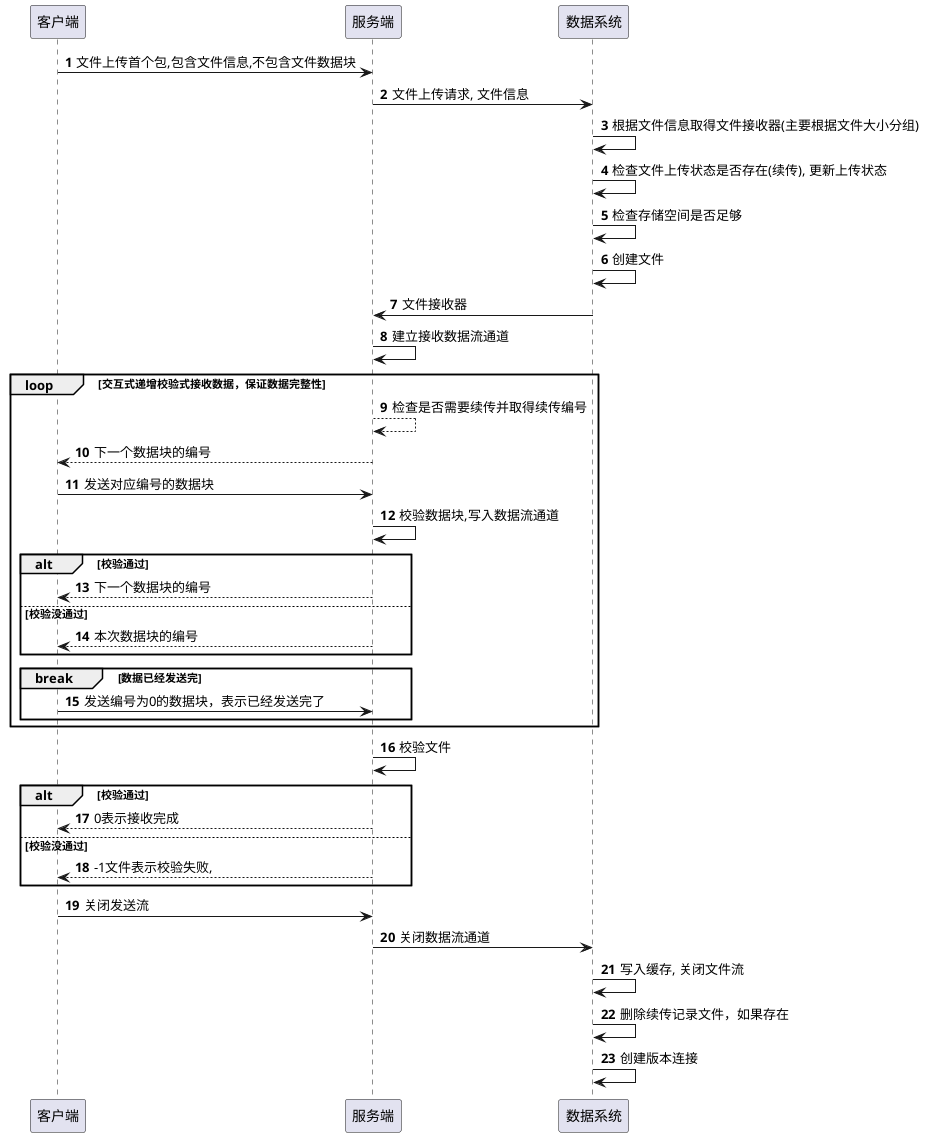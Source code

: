 @startuml
'https://plantuml.com/sequence-diagram

autonumber

客户端 -> 服务端: 文件上传首个包,包含文件信息,不包含文件数据块
服务端 -> 数据系统: 文件上传请求, 文件信息

数据系统 -> 数据系统: 根据文件信息取得文件接收器(主要根据文件大小分组)
数据系统 -> 数据系统: 检查文件上传状态是否存在(续传), 更新上传状态
数据系统 -> 数据系统: 检查存储空间是否足够
数据系统 -> 数据系统: 创建文件
数据系统 -> 服务端: 文件接收器

服务端 -> 服务端: 建立接收数据流通道

loop 交互式递增校验式接收数据，保证数据完整性
服务端 --> 服务端: 检查是否需要续传并取得续传编号
服务端 --> 客户端: 下一个数据块的编号
客户端 -> 服务端: 发送对应编号的数据块
服务端 -> 服务端: 校验数据块,写入数据流通道
alt 校验通过
客户端 <-- 服务端: 下一个数据块的编号
else 校验没通过
服务端 --> 客户端: 本次数据块的编号
end
    break 数据已经发送完
    客户端 -> 服务端: 发送编号为0的数据块，表示已经发送完了
    end
end

服务端 -> 服务端: 校验文件


alt 校验通过
服务端 --> 客户端:  0表示接收完成
else 校验没通过
服务端 --> 客户端:  -1文件表示校验失败,
end

客户端 -> 服务端: 关闭发送流
服务端 -> 数据系统: 关闭数据流通道
数据系统-> 数据系统: 写入缓存, 关闭文件流
数据系统 -> 数据系统: 删除续传记录文件，如果存在
数据系统 -> 数据系统: 创建版本连接
@enduml
